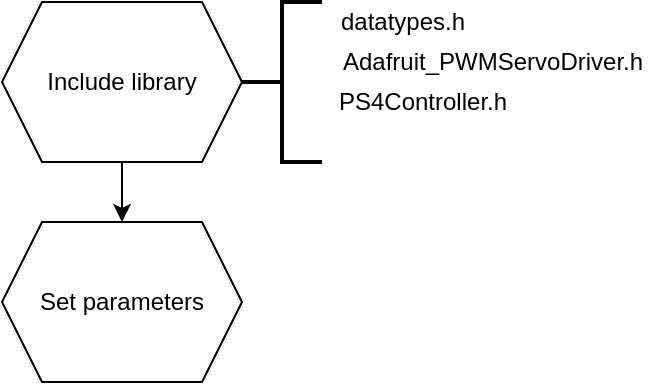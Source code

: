 <mxfile version="16.6.8" type="github">
  <diagram id="Qv2h1EbR9MERww-3qoIi" name="Page-1">
    <mxGraphModel dx="220" dy="362" grid="1" gridSize="10" guides="1" tooltips="1" connect="1" arrows="1" fold="1" page="1" pageScale="1" pageWidth="827" pageHeight="1169" math="0" shadow="0">
      <root>
        <mxCell id="0" />
        <mxCell id="1" parent="0" />
        <mxCell id="ZmHr8MECv6ovKMUGbqsX-1" value="Include library" style="shape=hexagon;perimeter=hexagonPerimeter2;whiteSpace=wrap;html=1;fixedSize=1;" vertex="1" parent="1">
          <mxGeometry x="100" y="10" width="120" height="80" as="geometry" />
        </mxCell>
        <mxCell id="ZmHr8MECv6ovKMUGbqsX-3" value="" style="strokeWidth=2;html=1;shape=mxgraph.flowchart.annotation_2;align=left;labelPosition=right;pointerEvents=1;" vertex="1" parent="1">
          <mxGeometry x="220" y="10" width="40" height="80" as="geometry" />
        </mxCell>
        <mxCell id="ZmHr8MECv6ovKMUGbqsX-4" value="datatypes.h" style="text;html=1;align=center;verticalAlign=middle;resizable=0;points=[];autosize=1;strokeColor=none;fillColor=none;" vertex="1" parent="1">
          <mxGeometry x="260" y="10" width="80" height="20" as="geometry" />
        </mxCell>
        <mxCell id="ZmHr8MECv6ovKMUGbqsX-5" value="Adafruit_PWMServoDriver.h" style="text;html=1;align=center;verticalAlign=middle;resizable=0;points=[];autosize=1;strokeColor=none;fillColor=none;" vertex="1" parent="1">
          <mxGeometry x="260" y="30" width="170" height="20" as="geometry" />
        </mxCell>
        <mxCell id="ZmHr8MECv6ovKMUGbqsX-6" value="PS4Controller.h" style="text;html=1;align=center;verticalAlign=middle;resizable=0;points=[];autosize=1;strokeColor=none;fillColor=none;" vertex="1" parent="1">
          <mxGeometry x="260" y="50" width="100" height="20" as="geometry" />
        </mxCell>
        <mxCell id="ZmHr8MECv6ovKMUGbqsX-7" value="" style="endArrow=classic;html=1;rounded=0;exitX=0.5;exitY=1;exitDx=0;exitDy=0;" edge="1" parent="1" source="ZmHr8MECv6ovKMUGbqsX-1" target="ZmHr8MECv6ovKMUGbqsX-8">
          <mxGeometry width="50" height="50" relative="1" as="geometry">
            <mxPoint x="170" y="80" as="sourcePoint" />
            <mxPoint x="160" y="120" as="targetPoint" />
          </mxGeometry>
        </mxCell>
        <mxCell id="ZmHr8MECv6ovKMUGbqsX-8" value="Set parameters" style="shape=hexagon;perimeter=hexagonPerimeter2;whiteSpace=wrap;html=1;fixedSize=1;" vertex="1" parent="1">
          <mxGeometry x="100" y="120" width="120" height="80" as="geometry" />
        </mxCell>
      </root>
    </mxGraphModel>
  </diagram>
</mxfile>
